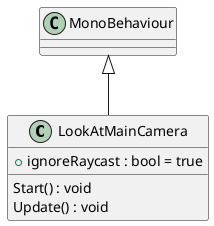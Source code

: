 @startuml
class LookAtMainCamera {
    + ignoreRaycast : bool = true
    Start() : void
    Update() : void
}
MonoBehaviour <|-- LookAtMainCamera
@enduml
